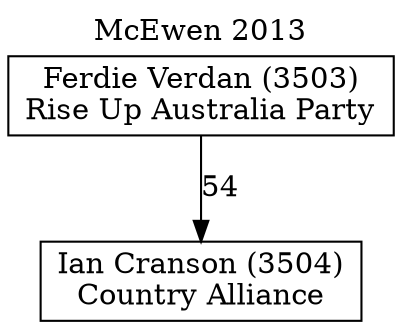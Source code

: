 // House preference flow
digraph "Ian Cranson (3504)_McEwen_2013" {
	graph [label="McEwen 2013" labelloc=t mclimit=10]
	node [shape=box]
	"Ian Cranson (3504)" [label="Ian Cranson (3504)
Country Alliance"]
	"Ferdie Verdan (3503)" [label="Ferdie Verdan (3503)
Rise Up Australia Party"]
	"Ferdie Verdan (3503)" -> "Ian Cranson (3504)" [label=54]
}
